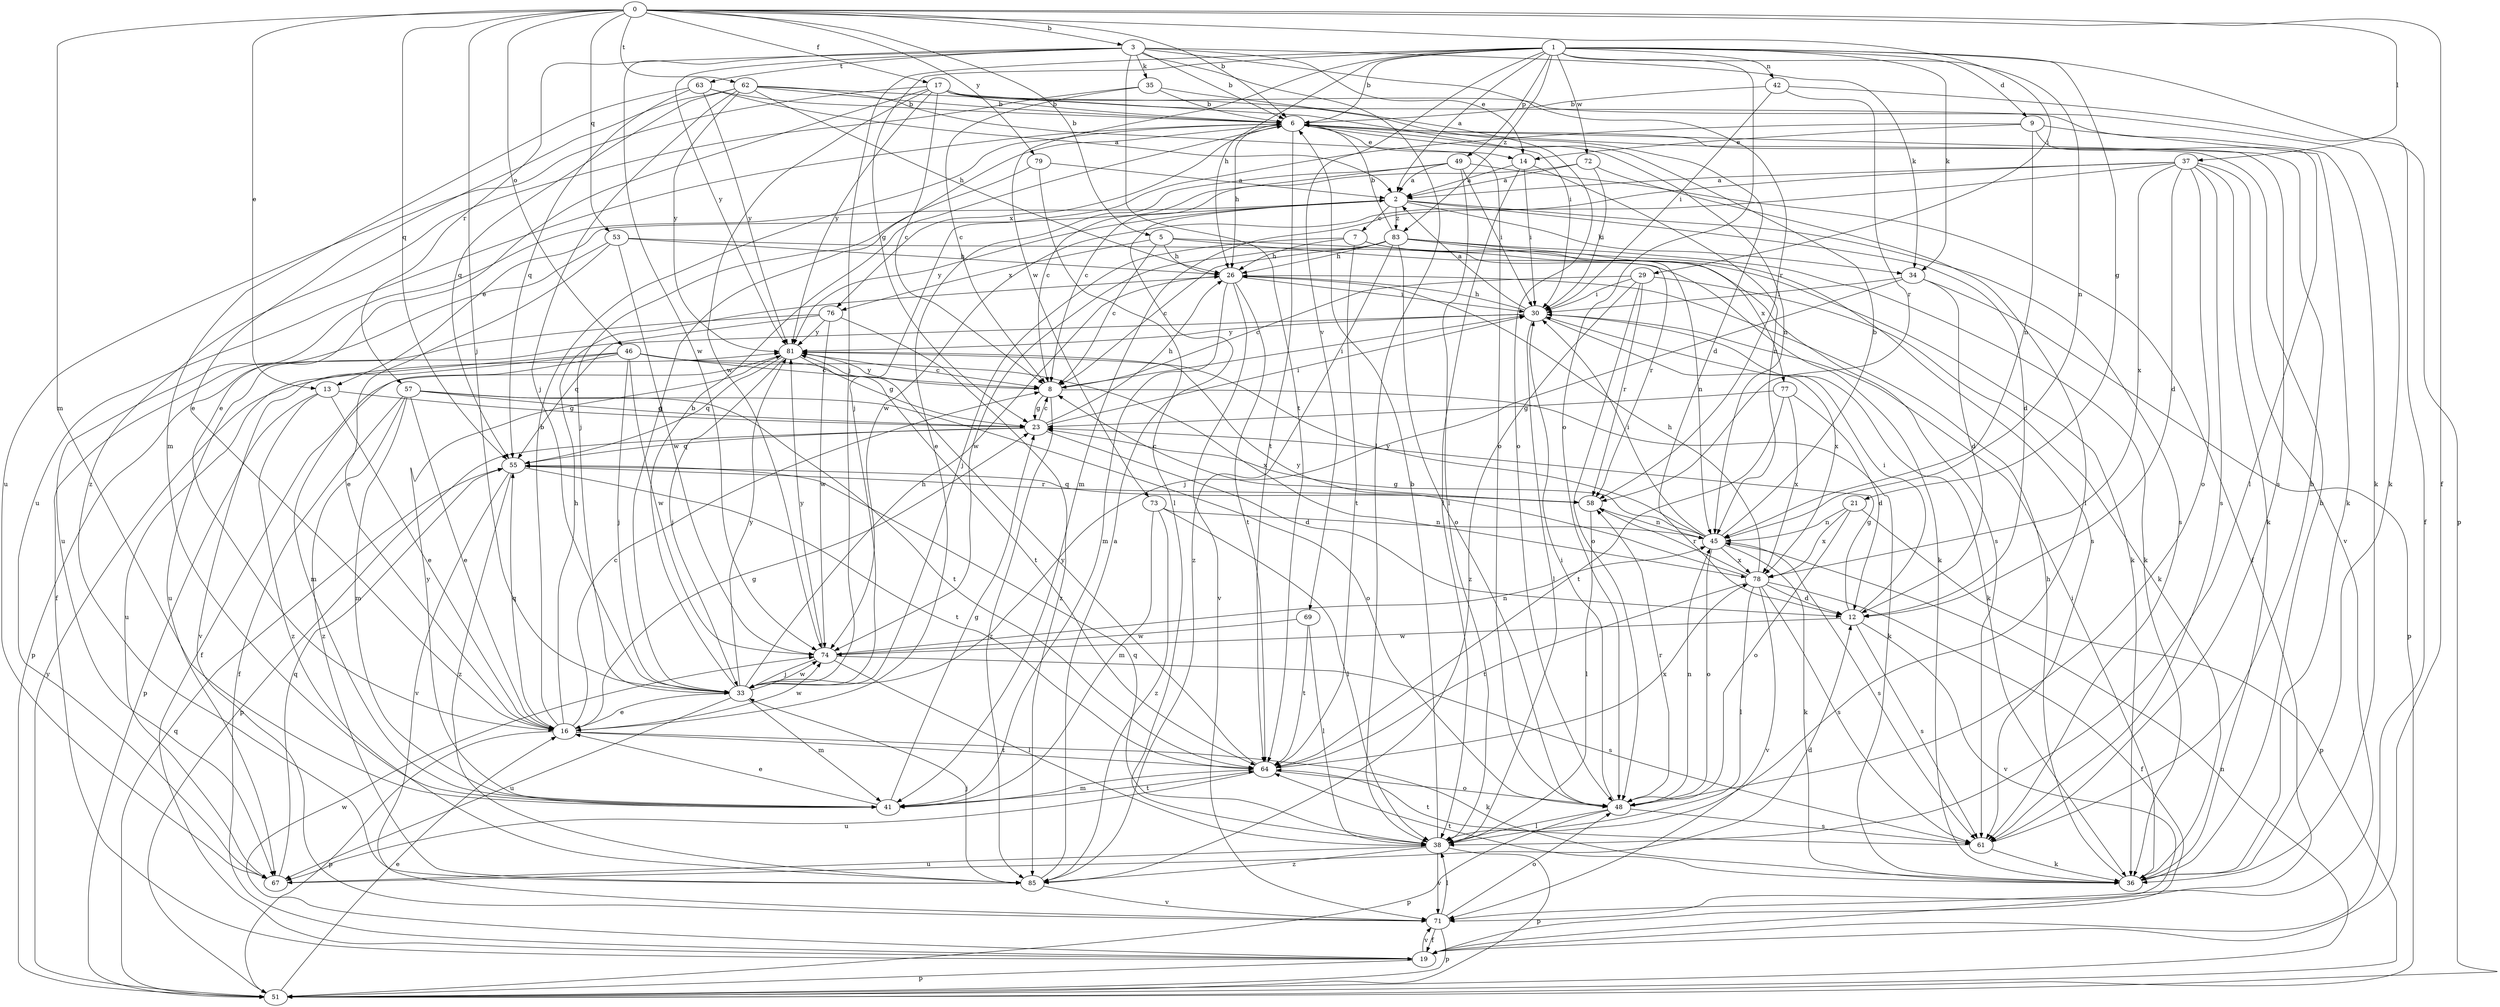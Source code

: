 strict digraph  {
0;
1;
2;
3;
5;
6;
7;
8;
9;
12;
13;
14;
16;
17;
19;
21;
23;
26;
29;
30;
33;
34;
35;
36;
37;
38;
41;
42;
45;
46;
48;
49;
51;
53;
55;
57;
58;
61;
62;
63;
64;
67;
69;
71;
72;
73;
74;
76;
77;
78;
79;
81;
83;
85;
0 -> 3  [label=b];
0 -> 5  [label=b];
0 -> 6  [label=b];
0 -> 13  [label=e];
0 -> 17  [label=f];
0 -> 19  [label=f];
0 -> 29  [label=i];
0 -> 33  [label=j];
0 -> 37  [label=l];
0 -> 41  [label=m];
0 -> 46  [label=o];
0 -> 53  [label=q];
0 -> 55  [label=q];
0 -> 62  [label=t];
0 -> 79  [label=y];
1 -> 2  [label=a];
1 -> 6  [label=b];
1 -> 9  [label=d];
1 -> 21  [label=g];
1 -> 23  [label=g];
1 -> 26  [label=h];
1 -> 33  [label=j];
1 -> 34  [label=k];
1 -> 42  [label=n];
1 -> 45  [label=n];
1 -> 48  [label=o];
1 -> 49  [label=p];
1 -> 51  [label=p];
1 -> 69  [label=v];
1 -> 72  [label=w];
1 -> 73  [label=w];
1 -> 83  [label=z];
2 -> 7  [label=c];
2 -> 12  [label=d];
2 -> 13  [label=e];
2 -> 34  [label=k];
2 -> 61  [label=s];
2 -> 67  [label=u];
2 -> 81  [label=y];
2 -> 83  [label=z];
3 -> 6  [label=b];
3 -> 14  [label=e];
3 -> 34  [label=k];
3 -> 35  [label=k];
3 -> 38  [label=l];
3 -> 57  [label=r];
3 -> 58  [label=r];
3 -> 63  [label=t];
3 -> 64  [label=t];
3 -> 74  [label=w];
3 -> 81  [label=y];
5 -> 8  [label=c];
5 -> 26  [label=h];
5 -> 58  [label=r];
5 -> 61  [label=s];
5 -> 76  [label=x];
6 -> 14  [label=e];
6 -> 26  [label=h];
6 -> 33  [label=j];
6 -> 45  [label=n];
6 -> 61  [label=s];
6 -> 64  [label=t];
6 -> 67  [label=u];
6 -> 76  [label=x];
7 -> 26  [label=h];
7 -> 33  [label=j];
7 -> 36  [label=k];
7 -> 64  [label=t];
7 -> 77  [label=x];
8 -> 23  [label=g];
8 -> 30  [label=i];
8 -> 36  [label=k];
8 -> 81  [label=y];
8 -> 85  [label=z];
9 -> 14  [label=e];
9 -> 33  [label=j];
9 -> 36  [label=k];
9 -> 38  [label=l];
9 -> 45  [label=n];
12 -> 23  [label=g];
12 -> 30  [label=i];
12 -> 61  [label=s];
12 -> 71  [label=v];
12 -> 74  [label=w];
13 -> 16  [label=e];
13 -> 23  [label=g];
13 -> 51  [label=p];
13 -> 85  [label=z];
14 -> 2  [label=a];
14 -> 30  [label=i];
14 -> 38  [label=l];
14 -> 45  [label=n];
16 -> 6  [label=b];
16 -> 8  [label=c];
16 -> 23  [label=g];
16 -> 26  [label=h];
16 -> 36  [label=k];
16 -> 51  [label=p];
16 -> 55  [label=q];
16 -> 64  [label=t];
16 -> 74  [label=w];
17 -> 6  [label=b];
17 -> 8  [label=c];
17 -> 12  [label=d];
17 -> 16  [label=e];
17 -> 30  [label=i];
17 -> 36  [label=k];
17 -> 67  [label=u];
17 -> 74  [label=w];
17 -> 81  [label=y];
19 -> 51  [label=p];
19 -> 71  [label=v];
19 -> 74  [label=w];
21 -> 45  [label=n];
21 -> 48  [label=o];
21 -> 51  [label=p];
21 -> 78  [label=x];
23 -> 8  [label=c];
23 -> 12  [label=d];
23 -> 26  [label=h];
23 -> 30  [label=i];
23 -> 51  [label=p];
23 -> 55  [label=q];
26 -> 30  [label=i];
26 -> 41  [label=m];
26 -> 64  [label=t];
26 -> 71  [label=v];
29 -> 8  [label=c];
29 -> 30  [label=i];
29 -> 36  [label=k];
29 -> 48  [label=o];
29 -> 58  [label=r];
29 -> 85  [label=z];
30 -> 2  [label=a];
30 -> 26  [label=h];
30 -> 36  [label=k];
30 -> 38  [label=l];
30 -> 67  [label=u];
30 -> 78  [label=x];
30 -> 81  [label=y];
33 -> 6  [label=b];
33 -> 16  [label=e];
33 -> 26  [label=h];
33 -> 41  [label=m];
33 -> 67  [label=u];
33 -> 74  [label=w];
33 -> 81  [label=y];
34 -> 12  [label=d];
34 -> 30  [label=i];
34 -> 33  [label=j];
34 -> 51  [label=p];
35 -> 6  [label=b];
35 -> 8  [label=c];
35 -> 48  [label=o];
35 -> 85  [label=z];
36 -> 6  [label=b];
36 -> 26  [label=h];
36 -> 30  [label=i];
36 -> 64  [label=t];
37 -> 2  [label=a];
37 -> 12  [label=d];
37 -> 36  [label=k];
37 -> 41  [label=m];
37 -> 48  [label=o];
37 -> 61  [label=s];
37 -> 71  [label=v];
37 -> 74  [label=w];
37 -> 78  [label=x];
38 -> 6  [label=b];
38 -> 51  [label=p];
38 -> 55  [label=q];
38 -> 67  [label=u];
38 -> 71  [label=v];
38 -> 85  [label=z];
41 -> 16  [label=e];
41 -> 23  [label=g];
41 -> 64  [label=t];
41 -> 81  [label=y];
42 -> 6  [label=b];
42 -> 19  [label=f];
42 -> 30  [label=i];
42 -> 58  [label=r];
45 -> 6  [label=b];
45 -> 23  [label=g];
45 -> 30  [label=i];
45 -> 36  [label=k];
45 -> 48  [label=o];
45 -> 61  [label=s];
45 -> 78  [label=x];
45 -> 81  [label=y];
46 -> 8  [label=c];
46 -> 33  [label=j];
46 -> 41  [label=m];
46 -> 64  [label=t];
46 -> 67  [label=u];
46 -> 71  [label=v];
46 -> 74  [label=w];
46 -> 78  [label=x];
48 -> 30  [label=i];
48 -> 38  [label=l];
48 -> 45  [label=n];
48 -> 51  [label=p];
48 -> 58  [label=r];
48 -> 61  [label=s];
49 -> 2  [label=a];
49 -> 8  [label=c];
49 -> 16  [label=e];
49 -> 19  [label=f];
49 -> 30  [label=i];
49 -> 38  [label=l];
51 -> 16  [label=e];
51 -> 45  [label=n];
51 -> 55  [label=q];
51 -> 81  [label=y];
53 -> 16  [label=e];
53 -> 19  [label=f];
53 -> 26  [label=h];
53 -> 36  [label=k];
53 -> 74  [label=w];
55 -> 58  [label=r];
55 -> 64  [label=t];
55 -> 71  [label=v];
55 -> 85  [label=z];
57 -> 16  [label=e];
57 -> 19  [label=f];
57 -> 23  [label=g];
57 -> 41  [label=m];
57 -> 48  [label=o];
57 -> 64  [label=t];
57 -> 85  [label=z];
58 -> 8  [label=c];
58 -> 38  [label=l];
58 -> 45  [label=n];
58 -> 55  [label=q];
61 -> 6  [label=b];
61 -> 36  [label=k];
61 -> 64  [label=t];
62 -> 6  [label=b];
62 -> 16  [label=e];
62 -> 26  [label=h];
62 -> 33  [label=j];
62 -> 36  [label=k];
62 -> 48  [label=o];
62 -> 55  [label=q];
62 -> 81  [label=y];
63 -> 2  [label=a];
63 -> 6  [label=b];
63 -> 41  [label=m];
63 -> 55  [label=q];
63 -> 81  [label=y];
64 -> 41  [label=m];
64 -> 48  [label=o];
64 -> 67  [label=u];
64 -> 78  [label=x];
64 -> 81  [label=y];
67 -> 12  [label=d];
67 -> 55  [label=q];
69 -> 38  [label=l];
69 -> 64  [label=t];
69 -> 74  [label=w];
71 -> 19  [label=f];
71 -> 38  [label=l];
71 -> 48  [label=o];
71 -> 51  [label=p];
72 -> 2  [label=a];
72 -> 8  [label=c];
72 -> 30  [label=i];
72 -> 38  [label=l];
73 -> 38  [label=l];
73 -> 41  [label=m];
73 -> 45  [label=n];
73 -> 85  [label=z];
74 -> 33  [label=j];
74 -> 38  [label=l];
74 -> 45  [label=n];
74 -> 61  [label=s];
74 -> 81  [label=y];
76 -> 51  [label=p];
76 -> 55  [label=q];
76 -> 74  [label=w];
76 -> 81  [label=y];
76 -> 85  [label=z];
77 -> 12  [label=d];
77 -> 23  [label=g];
77 -> 64  [label=t];
77 -> 78  [label=x];
78 -> 12  [label=d];
78 -> 19  [label=f];
78 -> 26  [label=h];
78 -> 38  [label=l];
78 -> 58  [label=r];
78 -> 61  [label=s];
78 -> 64  [label=t];
78 -> 71  [label=v];
78 -> 81  [label=y];
79 -> 2  [label=a];
79 -> 33  [label=j];
79 -> 38  [label=l];
81 -> 8  [label=c];
81 -> 19  [label=f];
81 -> 23  [label=g];
81 -> 33  [label=j];
81 -> 55  [label=q];
83 -> 6  [label=b];
83 -> 8  [label=c];
83 -> 26  [label=h];
83 -> 36  [label=k];
83 -> 45  [label=n];
83 -> 48  [label=o];
83 -> 61  [label=s];
83 -> 74  [label=w];
83 -> 85  [label=z];
85 -> 2  [label=a];
85 -> 33  [label=j];
85 -> 71  [label=v];
}
